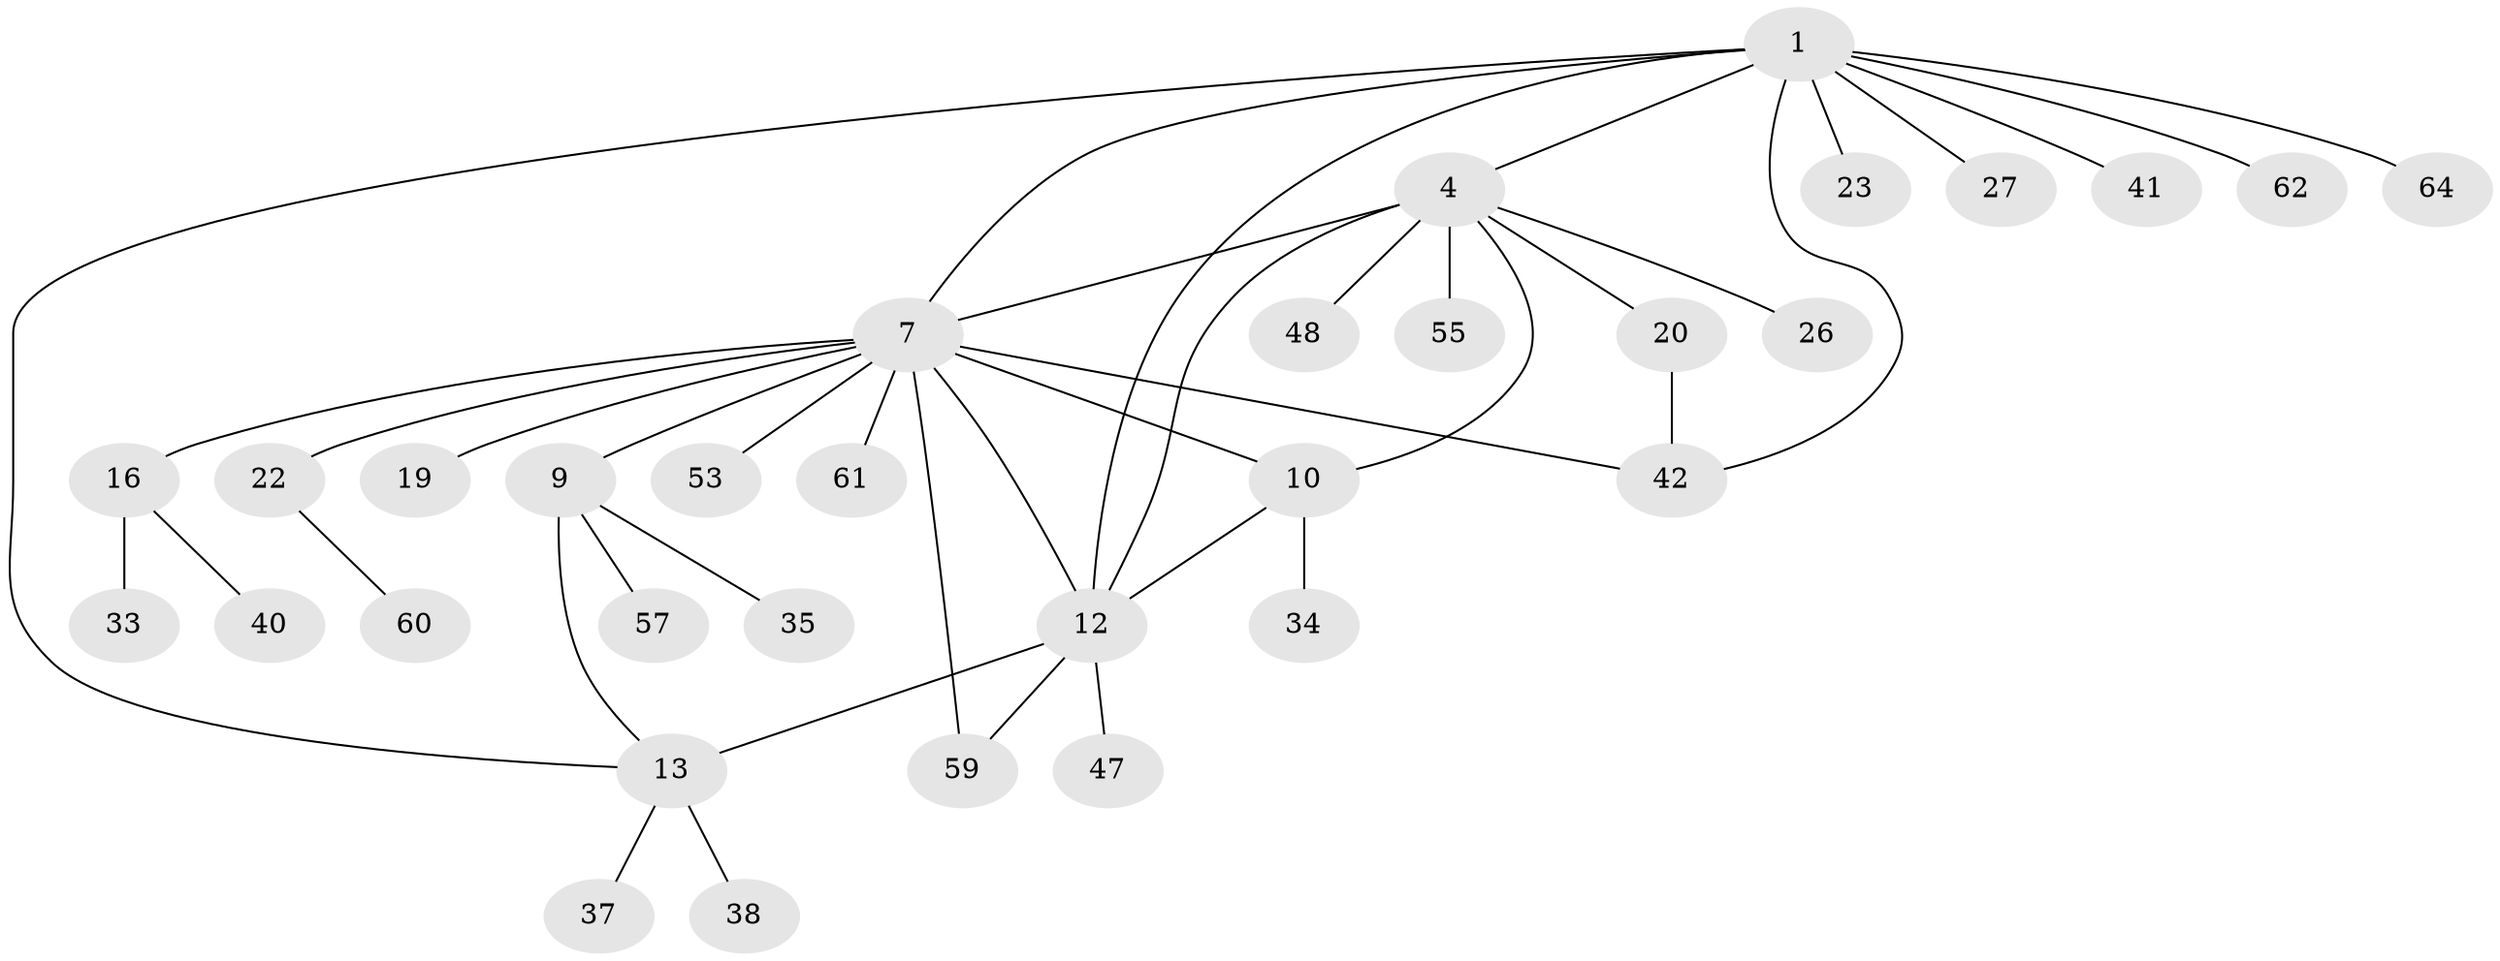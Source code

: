 // original degree distribution, {3: 0.03125, 10: 0.015625, 7: 0.109375, 4: 0.078125, 6: 0.015625, 5: 0.03125, 2: 0.171875, 1: 0.546875}
// Generated by graph-tools (version 1.1) at 2025/16/03/09/25 04:16:11]
// undirected, 32 vertices, 41 edges
graph export_dot {
graph [start="1"]
  node [color=gray90,style=filled];
  1 [super="+2"];
  4 [super="+5+36+6"];
  7 [super="+11+8"];
  9 [super="+31+43"];
  10;
  12 [super="+45+14+21+51"];
  13 [super="+15"];
  16 [super="+28"];
  19;
  20;
  22;
  23;
  26;
  27;
  33;
  34;
  35 [super="+63"];
  37;
  38;
  40;
  41;
  42 [super="+49+46"];
  47;
  48;
  53;
  55;
  57;
  59;
  60;
  61;
  62;
  64;
  1 -- 64;
  1 -- 4;
  1 -- 7;
  1 -- 41;
  1 -- 42;
  1 -- 12;
  1 -- 23;
  1 -- 27;
  1 -- 62;
  1 -- 13;
  4 -- 55;
  4 -- 10;
  4 -- 12 [weight=2];
  4 -- 48;
  4 -- 20;
  4 -- 7;
  4 -- 26;
  7 -- 9 [weight=2];
  7 -- 59;
  7 -- 42;
  7 -- 53;
  7 -- 10;
  7 -- 12 [weight=2];
  7 -- 61;
  7 -- 16;
  7 -- 19;
  7 -- 22;
  9 -- 13;
  9 -- 35;
  9 -- 57;
  10 -- 12;
  10 -- 34;
  12 -- 47;
  12 -- 59;
  12 -- 13 [weight=2];
  13 -- 38;
  13 -- 37;
  16 -- 33;
  16 -- 40;
  20 -- 42;
  22 -- 60;
}
